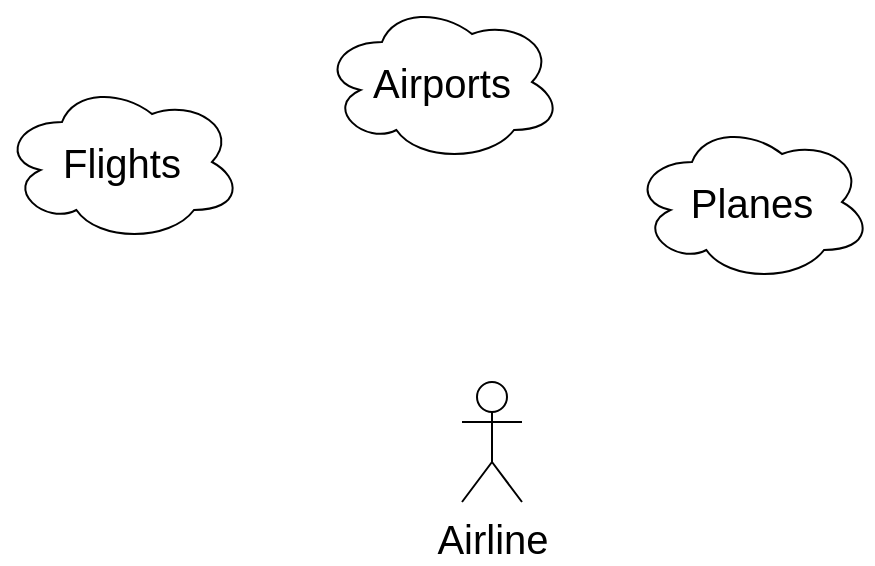 <mxfile>
    <diagram id="KfGUBEHi8sUYiw16xjgU" name="Page-1">
        <mxGraphModel dx="1231" dy="784" grid="1" gridSize="10" guides="1" tooltips="1" connect="1" arrows="1" fold="1" page="1" pageScale="1" pageWidth="1169" pageHeight="827" math="0" shadow="0">
            <root>
                <mxCell id="0"/>
                <mxCell id="1" parent="0"/>
                <mxCell id="2" value="Airline" style="shape=umlActor;verticalLabelPosition=bottom;verticalAlign=top;html=1;outlineConnect=0;sketch=0;hachureGap=4;fontFamily=Helvetica;fontSize=20;" vertex="1" parent="1">
                    <mxGeometry x="380" y="320" width="30" height="60" as="geometry"/>
                </mxCell>
                <mxCell id="3" value="Flights" style="ellipse;shape=cloud;whiteSpace=wrap;html=1;sketch=0;hachureGap=4;fontFamily=Helvetica;fontSize=20;" vertex="1" parent="1">
                    <mxGeometry x="150" y="170" width="120" height="80" as="geometry"/>
                </mxCell>
                <mxCell id="4" value="Airports" style="ellipse;shape=cloud;whiteSpace=wrap;html=1;sketch=0;hachureGap=4;fontFamily=Helvetica;fontSize=20;" vertex="1" parent="1">
                    <mxGeometry x="310" y="130" width="120" height="80" as="geometry"/>
                </mxCell>
                <mxCell id="5" value="Planes" style="ellipse;shape=cloud;whiteSpace=wrap;html=1;sketch=0;hachureGap=4;fontFamily=Helvetica;fontSize=20;" vertex="1" parent="1">
                    <mxGeometry x="465" y="190" width="120" height="80" as="geometry"/>
                </mxCell>
            </root>
        </mxGraphModel>
    </diagram>
    <diagram name="Page-2" id="3pL9Nm6AoJAXVYSWDN5P">
        <mxGraphModel dx="1356" dy="706" grid="1" gridSize="10" guides="1" tooltips="1" connect="1" arrows="1" fold="1" page="1" pageScale="1" pageWidth="1169" pageHeight="827" math="0" shadow="0">
            <root>
                <mxCell id="UFqSZ7EOs6Zyw-vwE1AV-0"/>
                <mxCell id="UFqSZ7EOs6Zyw-vwE1AV-1" parent="UFqSZ7EOs6Zyw-vwE1AV-0"/>
                <mxCell id="UFqSZ7EOs6Zyw-vwE1AV-28" style="edgeStyle=none;curved=1;rounded=0;sketch=0;hachureGap=4;orthogonalLoop=1;jettySize=auto;html=1;exitX=1;exitY=0.5;exitDx=0;exitDy=0;fontFamily=Helvetica;fontSize=13;endArrow=none;endFill=0;startSize=14;endSize=14;sourcePerimeterSpacing=8;targetPerimeterSpacing=8;" edge="1" parent="UFqSZ7EOs6Zyw-vwE1AV-1" source="UFqSZ7EOs6Zyw-vwE1AV-6" target="UFqSZ7EOs6Zyw-vwE1AV-7">
                    <mxGeometry relative="1" as="geometry"/>
                </mxCell>
                <mxCell id="UFqSZ7EOs6Zyw-vwE1AV-6" value="Flights" style="rounded=1;whiteSpace=wrap;html=1;sketch=0;hachureGap=4;fontFamily=Helvetica;fontSize=20;" vertex="1" parent="UFqSZ7EOs6Zyw-vwE1AV-1">
                    <mxGeometry x="350" y="240" width="120" height="60" as="geometry"/>
                </mxCell>
                <mxCell id="UFqSZ7EOs6Zyw-vwE1AV-7" value="Airports" style="rounded=1;whiteSpace=wrap;html=1;sketch=0;hachureGap=4;fontFamily=Helvetica;fontSize=20;" vertex="1" parent="UFqSZ7EOs6Zyw-vwE1AV-1">
                    <mxGeometry x="620" y="240" width="120" height="60" as="geometry"/>
                </mxCell>
                <mxCell id="UFqSZ7EOs6Zyw-vwE1AV-27" style="edgeStyle=none;curved=1;rounded=0;sketch=0;hachureGap=4;orthogonalLoop=1;jettySize=auto;html=1;exitX=1;exitY=0.5;exitDx=0;exitDy=0;fontFamily=Helvetica;fontSize=13;endArrow=none;endFill=0;startSize=14;endSize=14;sourcePerimeterSpacing=8;targetPerimeterSpacing=8;" edge="1" parent="UFqSZ7EOs6Zyw-vwE1AV-1" source="UFqSZ7EOs6Zyw-vwE1AV-8" target="UFqSZ7EOs6Zyw-vwE1AV-6">
                    <mxGeometry relative="1" as="geometry"/>
                </mxCell>
                <mxCell id="UFqSZ7EOs6Zyw-vwE1AV-8" value="Planes" style="rounded=1;whiteSpace=wrap;html=1;sketch=0;hachureGap=4;fontFamily=Helvetica;fontSize=20;" vertex="1" parent="UFqSZ7EOs6Zyw-vwE1AV-1">
                    <mxGeometry x="70" y="240" width="120" height="60" as="geometry"/>
                </mxCell>
                <mxCell id="UFqSZ7EOs6Zyw-vwE1AV-12" style="edgeStyle=none;curved=1;rounded=0;sketch=0;hachureGap=4;orthogonalLoop=1;jettySize=auto;html=1;exitX=0.5;exitY=1;exitDx=0;exitDy=0;entryX=0.067;entryY=0;entryDx=0;entryDy=0;entryPerimeter=0;fontFamily=Helvetica;fontSize=13;endArrow=none;startSize=14;endSize=14;sourcePerimeterSpacing=8;targetPerimeterSpacing=8;endFill=0;" edge="1" parent="UFqSZ7EOs6Zyw-vwE1AV-1" source="UFqSZ7EOs6Zyw-vwE1AV-9" target="UFqSZ7EOs6Zyw-vwE1AV-6">
                    <mxGeometry relative="1" as="geometry"/>
                </mxCell>
                <mxCell id="UFqSZ7EOs6Zyw-vwE1AV-9" value="&lt;span style=&quot;font-size: 13px&quot;&gt;flight_id&lt;/span&gt;" style="ellipse;whiteSpace=wrap;html=1;sketch=0;hachureGap=4;fontFamily=Helvetica;fontSize=20;" vertex="1" parent="UFqSZ7EOs6Zyw-vwE1AV-1">
                    <mxGeometry x="290" y="110" width="90" height="40" as="geometry"/>
                </mxCell>
                <mxCell id="UFqSZ7EOs6Zyw-vwE1AV-13" style="edgeStyle=none;curved=1;rounded=0;sketch=0;hachureGap=4;orthogonalLoop=1;jettySize=auto;html=1;exitX=0.5;exitY=1;exitDx=0;exitDy=0;fontFamily=Helvetica;fontSize=13;endArrow=none;endFill=0;startSize=14;endSize=14;sourcePerimeterSpacing=8;targetPerimeterSpacing=8;" edge="1" parent="UFqSZ7EOs6Zyw-vwE1AV-1" source="UFqSZ7EOs6Zyw-vwE1AV-10" target="UFqSZ7EOs6Zyw-vwE1AV-6">
                    <mxGeometry relative="1" as="geometry"/>
                </mxCell>
                <mxCell id="UFqSZ7EOs6Zyw-vwE1AV-10" value="&lt;span style=&quot;font-size: 13px&quot;&gt;origin&lt;/span&gt;" style="ellipse;whiteSpace=wrap;html=1;sketch=0;hachureGap=4;fontFamily=Helvetica;fontSize=20;" vertex="1" parent="UFqSZ7EOs6Zyw-vwE1AV-1">
                    <mxGeometry x="350" y="50" width="80" height="30" as="geometry"/>
                </mxCell>
                <mxCell id="UFqSZ7EOs6Zyw-vwE1AV-14" style="edgeStyle=none;curved=1;rounded=0;sketch=0;hachureGap=4;orthogonalLoop=1;jettySize=auto;html=1;exitX=0.5;exitY=1;exitDx=0;exitDy=0;fontFamily=Helvetica;fontSize=13;endArrow=none;endFill=0;startSize=14;endSize=14;sourcePerimeterSpacing=8;targetPerimeterSpacing=8;" edge="1" parent="UFqSZ7EOs6Zyw-vwE1AV-1" source="UFqSZ7EOs6Zyw-vwE1AV-11" target="UFqSZ7EOs6Zyw-vwE1AV-6">
                    <mxGeometry relative="1" as="geometry"/>
                </mxCell>
                <mxCell id="UFqSZ7EOs6Zyw-vwE1AV-11" value="&lt;span style=&quot;font-size: 13px&quot;&gt;destination&lt;/span&gt;" style="ellipse;whiteSpace=wrap;html=1;sketch=0;hachureGap=4;fontFamily=Helvetica;fontSize=20;" vertex="1" parent="UFqSZ7EOs6Zyw-vwE1AV-1">
                    <mxGeometry x="410" y="90" width="90" height="40" as="geometry"/>
                </mxCell>
                <mxCell id="UFqSZ7EOs6Zyw-vwE1AV-22" style="edgeStyle=none;curved=1;rounded=0;sketch=0;hachureGap=4;orthogonalLoop=1;jettySize=auto;html=1;exitX=0.5;exitY=1;exitDx=0;exitDy=0;entryX=0.592;entryY=0.017;entryDx=0;entryDy=0;entryPerimeter=0;fontFamily=Helvetica;fontSize=13;endArrow=none;endFill=0;startSize=14;endSize=14;sourcePerimeterSpacing=8;targetPerimeterSpacing=8;" edge="1" parent="UFqSZ7EOs6Zyw-vwE1AV-1" source="UFqSZ7EOs6Zyw-vwE1AV-15" target="UFqSZ7EOs6Zyw-vwE1AV-7">
                    <mxGeometry relative="1" as="geometry"/>
                </mxCell>
                <mxCell id="UFqSZ7EOs6Zyw-vwE1AV-15" value="&lt;span style=&quot;font-size: 13px&quot;&gt;airport_id&lt;/span&gt;" style="ellipse;whiteSpace=wrap;html=1;sketch=0;hachureGap=4;fontFamily=Helvetica;fontSize=20;" vertex="1" parent="UFqSZ7EOs6Zyw-vwE1AV-1">
                    <mxGeometry x="670" y="50" width="90" height="40" as="geometry"/>
                </mxCell>
                <mxCell id="UFqSZ7EOs6Zyw-vwE1AV-23" style="edgeStyle=none;curved=1;rounded=0;sketch=0;hachureGap=4;orthogonalLoop=1;jettySize=auto;html=1;exitX=0.5;exitY=1;exitDx=0;exitDy=0;entryX=0.933;entryY=-0.017;entryDx=0;entryDy=0;entryPerimeter=0;fontFamily=Helvetica;fontSize=13;endArrow=none;endFill=0;startSize=14;endSize=14;sourcePerimeterSpacing=8;targetPerimeterSpacing=8;" edge="1" parent="UFqSZ7EOs6Zyw-vwE1AV-1" source="UFqSZ7EOs6Zyw-vwE1AV-16" target="UFqSZ7EOs6Zyw-vwE1AV-7">
                    <mxGeometry relative="1" as="geometry"/>
                </mxCell>
                <mxCell id="UFqSZ7EOs6Zyw-vwE1AV-16" value="&lt;span style=&quot;font-size: 13px&quot;&gt;city&lt;/span&gt;" style="ellipse;whiteSpace=wrap;html=1;sketch=0;hachureGap=4;fontFamily=Helvetica;fontSize=20;" vertex="1" parent="UFqSZ7EOs6Zyw-vwE1AV-1">
                    <mxGeometry x="720" y="100" width="90" height="40" as="geometry"/>
                </mxCell>
                <mxCell id="UFqSZ7EOs6Zyw-vwE1AV-21" style="edgeStyle=none;curved=1;rounded=0;sketch=0;hachureGap=4;orthogonalLoop=1;jettySize=auto;html=1;exitX=0.5;exitY=1;exitDx=0;exitDy=0;fontFamily=Helvetica;fontSize=13;endArrow=none;endFill=0;startSize=14;endSize=14;sourcePerimeterSpacing=8;targetPerimeterSpacing=8;" edge="1" parent="UFqSZ7EOs6Zyw-vwE1AV-1" source="UFqSZ7EOs6Zyw-vwE1AV-17" target="UFqSZ7EOs6Zyw-vwE1AV-7">
                    <mxGeometry relative="1" as="geometry"/>
                </mxCell>
                <mxCell id="UFqSZ7EOs6Zyw-vwE1AV-17" value="&lt;span style=&quot;font-size: 13px&quot;&gt;country&lt;/span&gt;" style="ellipse;whiteSpace=wrap;html=1;sketch=0;hachureGap=4;fontFamily=Helvetica;fontSize=20;" vertex="1" parent="UFqSZ7EOs6Zyw-vwE1AV-1">
                    <mxGeometry x="550" y="110" width="90" height="40" as="geometry"/>
                </mxCell>
                <mxCell id="UFqSZ7EOs6Zyw-vwE1AV-30" style="edgeStyle=none;curved=1;rounded=0;sketch=0;hachureGap=4;orthogonalLoop=1;jettySize=auto;html=1;exitX=0.5;exitY=1;exitDx=0;exitDy=0;fontFamily=Helvetica;fontSize=13;endArrow=none;endFill=0;startSize=14;endSize=14;sourcePerimeterSpacing=8;targetPerimeterSpacing=8;" edge="1" parent="UFqSZ7EOs6Zyw-vwE1AV-1" source="UFqSZ7EOs6Zyw-vwE1AV-24" target="UFqSZ7EOs6Zyw-vwE1AV-8">
                    <mxGeometry relative="1" as="geometry"/>
                </mxCell>
                <mxCell id="UFqSZ7EOs6Zyw-vwE1AV-24" value="&lt;span style=&quot;font-size: 13px&quot;&gt;reg_num&lt;/span&gt;" style="ellipse;whiteSpace=wrap;html=1;sketch=0;hachureGap=4;fontFamily=Helvetica;fontSize=20;" vertex="1" parent="UFqSZ7EOs6Zyw-vwE1AV-1">
                    <mxGeometry x="20" y="130" width="90" height="40" as="geometry"/>
                </mxCell>
                <mxCell id="UFqSZ7EOs6Zyw-vwE1AV-31" style="edgeStyle=none;curved=1;rounded=0;sketch=0;hachureGap=4;orthogonalLoop=1;jettySize=auto;html=1;exitX=0.5;exitY=1;exitDx=0;exitDy=0;fontFamily=Helvetica;fontSize=13;endArrow=none;endFill=0;startSize=14;endSize=14;sourcePerimeterSpacing=8;targetPerimeterSpacing=8;" edge="1" parent="UFqSZ7EOs6Zyw-vwE1AV-1" source="UFqSZ7EOs6Zyw-vwE1AV-25" target="UFqSZ7EOs6Zyw-vwE1AV-8">
                    <mxGeometry relative="1" as="geometry"/>
                </mxCell>
                <mxCell id="UFqSZ7EOs6Zyw-vwE1AV-25" value="&lt;span style=&quot;font-size: 13px&quot;&gt;modell&lt;/span&gt;" style="ellipse;whiteSpace=wrap;html=1;sketch=0;hachureGap=4;fontFamily=Helvetica;fontSize=20;" vertex="1" parent="UFqSZ7EOs6Zyw-vwE1AV-1">
                    <mxGeometry x="150" y="130" width="90" height="40" as="geometry"/>
                </mxCell>
                <mxCell id="UFqSZ7EOs6Zyw-vwE1AV-32" style="edgeStyle=none;curved=1;rounded=0;sketch=0;hachureGap=4;orthogonalLoop=1;jettySize=auto;html=1;exitX=0.5;exitY=1;exitDx=0;exitDy=0;entryX=0.5;entryY=0;entryDx=0;entryDy=0;fontFamily=Helvetica;fontSize=13;endArrow=none;endFill=0;startSize=14;endSize=14;sourcePerimeterSpacing=8;targetPerimeterSpacing=8;" edge="1" parent="UFqSZ7EOs6Zyw-vwE1AV-1" source="UFqSZ7EOs6Zyw-vwE1AV-26" target="UFqSZ7EOs6Zyw-vwE1AV-8">
                    <mxGeometry relative="1" as="geometry"/>
                </mxCell>
                <mxCell id="UFqSZ7EOs6Zyw-vwE1AV-26" value="&lt;span style=&quot;font-size: 13px&quot;&gt;manufacturer&lt;/span&gt;" style="ellipse;whiteSpace=wrap;html=1;sketch=0;hachureGap=4;fontFamily=Helvetica;fontSize=20;" vertex="1" parent="UFqSZ7EOs6Zyw-vwE1AV-1">
                    <mxGeometry x="80" y="80" width="90" height="40" as="geometry"/>
                </mxCell>
                <mxCell id="UFqSZ7EOs6Zyw-vwE1AV-33" style="edgeStyle=none;curved=1;rounded=0;sketch=0;hachureGap=4;orthogonalLoop=1;jettySize=auto;html=1;exitX=0.5;exitY=0;exitDx=0;exitDy=0;fontFamily=Helvetica;fontSize=13;endArrow=none;endFill=0;startSize=14;endSize=14;sourcePerimeterSpacing=8;targetPerimeterSpacing=8;" edge="1" parent="UFqSZ7EOs6Zyw-vwE1AV-1" source="UFqSZ7EOs6Zyw-vwE1AV-29" target="UFqSZ7EOs6Zyw-vwE1AV-8">
                    <mxGeometry relative="1" as="geometry"/>
                </mxCell>
                <mxCell id="UFqSZ7EOs6Zyw-vwE1AV-29" value="&lt;span style=&quot;font-size: 13px&quot;&gt;capacity&lt;/span&gt;" style="ellipse;whiteSpace=wrap;html=1;sketch=0;hachureGap=4;fontFamily=Helvetica;fontSize=20;" vertex="1" parent="UFqSZ7EOs6Zyw-vwE1AV-1">
                    <mxGeometry x="140" y="360" width="90" height="40" as="geometry"/>
                </mxCell>
                <mxCell id="UFqSZ7EOs6Zyw-vwE1AV-35" style="edgeStyle=none;curved=1;rounded=0;sketch=0;hachureGap=4;orthogonalLoop=1;jettySize=auto;html=1;exitX=0.5;exitY=0;exitDx=0;exitDy=0;fontFamily=Helvetica;fontSize=13;endArrow=none;endFill=0;startSize=14;endSize=14;sourcePerimeterSpacing=8;targetPerimeterSpacing=8;" edge="1" parent="UFqSZ7EOs6Zyw-vwE1AV-1" source="UFqSZ7EOs6Zyw-vwE1AV-34" target="UFqSZ7EOs6Zyw-vwE1AV-8">
                    <mxGeometry relative="1" as="geometry"/>
                </mxCell>
                <mxCell id="UFqSZ7EOs6Zyw-vwE1AV-34" value="&lt;span style=&quot;font-size: 13px&quot;&gt;flight_range&lt;/span&gt;" style="ellipse;whiteSpace=wrap;html=1;sketch=0;hachureGap=4;fontFamily=Helvetica;fontSize=20;" vertex="1" parent="UFqSZ7EOs6Zyw-vwE1AV-1">
                    <mxGeometry x="40" y="373.5" width="90" height="40" as="geometry"/>
                </mxCell>
            </root>
        </mxGraphModel>
    </diagram>
</mxfile>